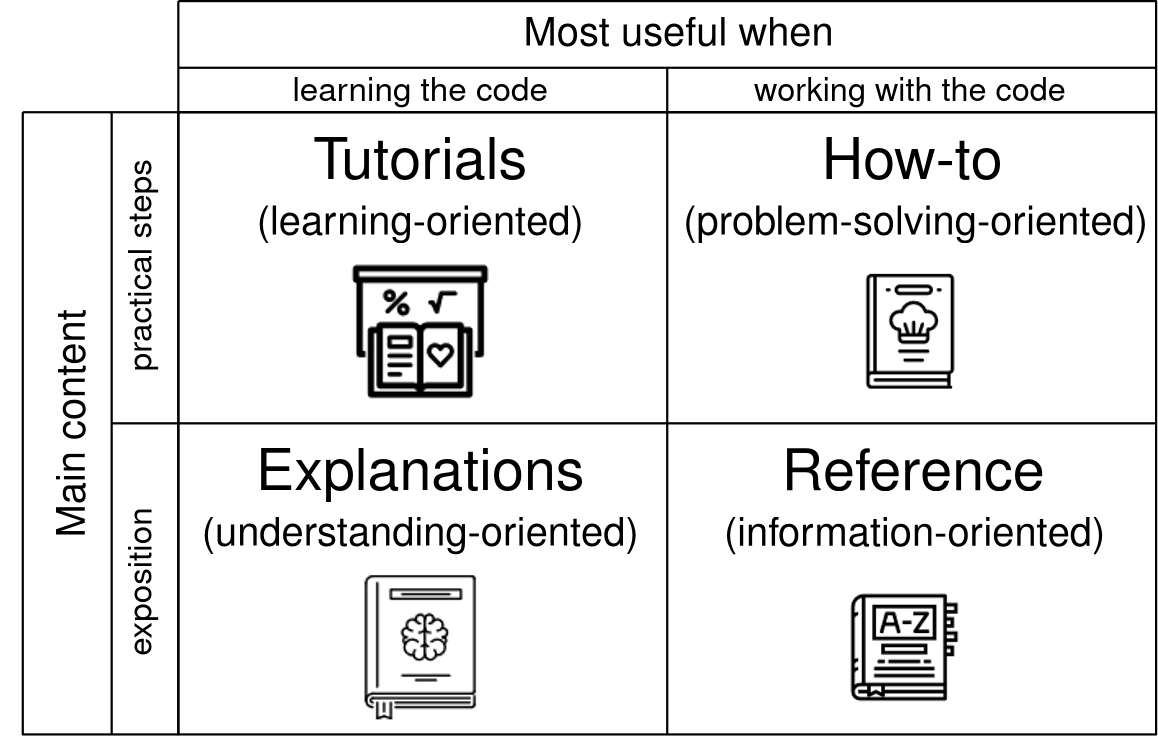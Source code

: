 <?xml version="1.0"?>
<!DOCTYPE ipe SYSTEM "ipe.dtd">
<ipe version="70218" creator="Ipe 7.2.21">
<info created="D:20211125182417" modified="D:20211126093818"/>
<preamble>\renewcommand{\familydefault}{\sfdefault}
\usepackage{helvet}</preamble>
<bitmap id="1" width="128" height="128" BitsPerComponent="8" ColorSpace="DeviceGrayAlpha" Filter="FlateDecode" length="39" alphaLength="860" encoding="base64">
eNrtwTEBAAAAwqD1T20MH6AAAAAAAAAAAAAAAAAAAACAtwFAAAABeNrtms9qFDEYwPMIeQPz
BCUPoJAH8JBjj3PoA+TQiyAEvLS3XMSTJRd76iEXoSeZgwctIgErtFBlWBQ9SIl169a/fGZm
drvBLsvuxslAze+wySzM/na+JF+SIQhlMplMJpPJZDJTmL2AGAY0Si+gLG6z1dl4exD19E5G
xm/vfczd0uJIv7Ixdw+eNIXhPfmP95qikj35rc7+wC+qxeEd+HUlF6VSXfjLpsBkHuM7O/Sr
uRlXde4nfB6kQ3/FF6WT9pdLTHyyi/GPFyfnv+zP/mvuZ0oVCAsjcS9+Aa6COxVYcKQHP3UK
+5x8RhGpdGo/k9qAf2oMr2vNUM5uhK78GqwFWPe10Y7/ePnLlc6xZH4BBUK3Tl/5T79FourL
vn/40iXzG9N0AAva+7GrO0LdFDyVvxJtSXD9/GTc8jN2i9346eGLy/pITWprcDeNXzoAMbmA
o8nixHdISxP4OUi8NVlhCfje5B5inWXMVgn8uv5NKnwEiLbwzYHxVSw5rv8a6d6vLscZMYo6
KZSahoakiL8IrsJOz8oU8UcPgu4X+j/AkKfwq3N7k3LBAn99iR+e/h3+bvyVxAb8GHR87MfK
1dcFvpIpuvE/ds73dqqBtn7jBPZ/AracSOEv4LzNuMwXP/f9OCDj749xCj+GzWmP9zvuS+mn
3ST5l067WWm/2ulgUFUSPwu7eTj+tUVp4l9MX0u2/rKplzrN/GvqDFy0663Wr10zF7E0fuxs
MV4Djed/DMwnAZVq/ePzD1w8b6q/n7b+c6iTQLL1Ny+eneFmMvrYLgPuMZp2/+EbgWHu9sAX
ckbou9//+AUXaEwrmBn6BPtPwnBQ5P1/9mf/9ff7rc8cSOd+4eYh/5v2JyaEpJ9/ygDD8vi7
rn7N+vVH0Lc/7vyH9+ONzWJ1tk+izr/YXeWijv/8OIw6/2MHTkQeIFIxdw+A4+19vTIqsv+d
niI9PCpXxkT6h2/QlTc6Kcef+ow0yGajX/gcJCTS1TKUkX4KHHHe5N/61YIuEZfLUKBHJ1Hh
M6AYCv3zz55cYe1wEJe/RH2gJPCbJRPAkMVmUEZCP+VLsX4D/QMCfy/Ufi379TfrgP78ZOc+
7s3/rrQwAjAHPfmHo7LAqDAwQJlMJpPJZDKZTAx/AGKF0l8=
</bitmap>
<bitmap id="2" width="128" height="128" BitsPerComponent="8" ColorSpace="DeviceGrayAlpha" Filter="FlateDecode" length="39" alphaLength="721" encoding="base64">
eNrtwTEBAAAAwqD1T20MH6AAAAAAAAAAAAAAAAAAAACAtwFAAAABeNrtmuGRgyAQhSmBEihh
S6AESrAEOqAESrAESrAESqAESuAAjUaDuZwKmUv2/cjc5IyfwvJ2FyUEhUKhUCgUCoWaxW04
J30KL8NpDSfw1AevpAtOHpRyIXTH+RCCIsQGe/wO8hmOSoQgzvGJDz3yP41PlS3LqBZ85vaX
u6U1+ePJhxD8UFS8gH457nK+yas5rmlDd37hgo+f/bLqr+RHO0x2Sp+4erxCkn4xX/Kl9w9K
snxOr0RRyudjQSmoGH/iWb4RDdbfflr0so3/lIdfAEX//S4+BcHZu/iUWz8WeeId/Pvi2EJz
fhfv3feSC2XSyofGfBltWE9TDzHjBN6UzyK+W1mib8rvN5W9KlfadeovLnUsArapPygJDfhg
xkW3me+u2PBdz+/8TmM3rUYvqvJT7h0k8ILrcRBdKgGhIn8T9sWW2VXkx7CXz3+kV0dczXfb
sC/VwKYaH17Y0dD3TnQxnz8UmIQWIoBV5MutD299V1Xk08X2qOon20lGRLVaehBXM/48m0NB
Lvx409NEcF8x/tJXw9yNmYXv5ibNBs8r+l80OMtvVsBu/HldcLdeIZfzabZ5I/J/5Y2vxs9c
Dq6a4wr5T+c0w6ZYHPl5+CGnH1V//0O6nGTyBGT+OPwpNmTV/Y87i4FpAjJ/HH7xaE71+Fqp
OBE21b69SjsCKv3Zjv9S9//BfM4e1LXkw97hLfii9FyBDveJr27/sbMDalr1P1C8AMva9V+d
7jfSHcX9ny/h07Ja8dnOY1FLmvlPWdBo/KUuSmL8fw+frrN/az51v629yvztoxfaePxh/a4B
YPwjH/mbRH3qDSSRttRjs52ay0PSttCS/Il/Woa8k+8lOce3wI5rWG2FH42/4zIfwRfOH9Ul
fH0i/q7gs4dO81X5fz7//NeHPXX5scTyujuuYd6sP6gL3j89eQH+rAFTgkKhUCgUCoVCzfoB
1T2IEQ==
</bitmap>
<bitmap id="3" width="128" height="128" BitsPerComponent="8" ColorSpace="DeviceGrayAlpha" Filter="FlateDecode" length="39" alphaLength="872" encoding="base64">
eNrtwTEBAAAAwqD1T20MH6AAAAAAAAAAAAAAAAAAAACAtwFAAAABeNrtmjFu5CAUQOlSLkdw
lWYbqhSbxk3KlWiidBu2H0U0qd1szxF8BKRcwEewcgKOwN6ABWzP4BlPEvD3MCvxGk8ycp7B
n8+HgFChUCgUCoVCoVDwYELZSvAKu1BmNTpZXwPYLVWivtH24Xtj+jW93yX7a/vobVUZI9cE
UJvqx7blHKFs/sYYgTL6ldEVjF80A3XMfWT07v1VLHjyT/DI6BMzfx877NQqPzOGAfkZtTQA
fhlB4PfxR9f7dVz4Xo3faEeCn3C85K+F52g4iQPsyJ8Yf37qOPVXepzXZnkFh6FHZv5+hMH4
2WRh5/zuyY7ffyzO0tVL/W9DmxJiv2/nCWugtr3TIBB/txx/avigl+NR2Pvw3C+4hcb7+aJ/
SszLDbPDTBO0EH8y3r88/rjt/vAB55P2fpht5pdju/HwxY83z699bLQn459RBue3LdTUMwTA
76F5f6a+UXgh/1VwfhqO83rud5mBom39Tei3A+3mm+fGdU03ztmn+RfOb0cfHzku7e2j9XjJ
Dxh/JPhL/XwE2syj66X5xydfAePnQ3abUg2b18vN+fkXwfilD7p9idbOEp/puwGymV+F71zP
fzhAZ/5mXAqR9X7byTKsrQ/x5tu/7IeqP4f8E/RmVX2t/oH0J9Rf3HW+APDXEWxQf6bW/7n9
WjnW+nkTCYeNv/T1rxphmfww+W9Edp8it/TryA23Kf/W+fww8//e3398Y391fs44pF+RDzn1
w9Sf6e8/t1/1PZy/EZ/SbBl/CfnPb79k9KfmP143OKffnIQuebLYTPr96QzfbVXurmQb/5v7
3TtCu3Ohv0Po3V3fQPwtwTn98iT+HnaWR4Tudme4Q+jRXR82m39z1x8X9Avahu//+T2KZ+j4
f40rv1+h/S9/o3hZ7+c46/tvryv+b39GcQvtv3j8XZn//jWK+5J//3s/JpRnOv/g6j+h853/
YAaMdL8Wfu+O2UXf1J/Bx637/7C7Gix6P13/wsWfxiirX9jFvBr37qy0lrLy608Vg070D/uV
+wNQfe33H2WlLxR/2M//3dT+cHkd1f7k81fhPxd8ozvK/INc5v27G7vDZrq1+6hQF/Nj5ca/
P7tCRS/oiDx8/BIy/fyZzpn/XA+0IHq94gAkZXw1BBUKhUKhUCgUCoWJf0sRAmU=
</bitmap>
<bitmap id="4" width="128" height="128" BitsPerComponent="8" ColorSpace="DeviceGrayAlpha" Filter="FlateDecode" length="39" alphaLength="835" encoding="base64">
eNrtwTEBAAAAwqD1T20MH6AAAAAAAAAAAAAAAAAAAACAtwFAAAABeNrtmt11tCAQhilhSrAE
SqAE7nNDCXRACZZgCZRACZZgCZTgx4Dr+kcSdVhPzsd7kZyzRB6QmeGFLGNVVVVVVVVVVVVV
VQ8LtKEVnMMPI7H8Kb4YySXP8CU9X53lW0Ume4Xf0kWz+Yv8ni753BX+k/H3dP6xnho/nCuA
TGEE0GQfzkWdxLMmPORooh+zv2GVf5cvWmse5LdxG40dgeBHm7bpJrVAz59KEn4G3WGH+p1t
HT0/MBUPtiThPRy/58lsGHp+eP2chULeRPxRNRvGoZlUYP3x7YZK0mfxPFiGkvGXSvLXIR7S
AFVJfpi474/x1oep2xyFrv5AevlcivXHcX8dch6XkI/4LywE/apDFeJyyC0/HT/Nvk376Tb2
g0xZfsIDpnfA6d12PYqy/BR6Ap2p3E4WD0y+bP2XKfJx/rrb5VqbXX6y/JsSL5XZbQEGv1mR
EvGXfmIhOihB/GP+Qxpxxs5V//XX+SC6I+lYcLhujxoVIV/nTjUOwObaNB3f5q918hdFjoTf
oKn1l26c0Ag3d/nzQVSKraSZzOauRajltdcdPp+nc9SDzu26zfwYL8mHXAMp34k+14PP7Lrx
aeFo+BZtP/awrgL6Jz4aBkp+43c3Oh/l802Cmc/zW/6SeYa/dGMP8Dt4ac0H7awJf2FcZx5Y
f5F2ARsDtOeF+LDf4BJ/kxhDIT7Tbin8l0rit3FhkGaAOxxYGX6u/g3JjbsYnoAP0PBHr37F
91MSJAceImDJ195f5o96xYfVtWoz893ydlljli752d3rew07Pmzqr3jx8WT2On0Ijw1bvofT
fNl77/V38S/n/HPzALiPRWrBV6Ebp9hFrd5/s3r//L3/4ZEs3kxGPGzy745+FX9pAANEfAfs
8/w0AFx7C6wYX9ul2pX/gH46ELBi/CYbf/MAemDl+PHXoszz9f4bdoEXvtj6w1I7/yeBFeaf
8r/0/Hnez/Dd23g8wYf9dxk+O//Jf1j11Po/HX//M9/ur5iMRL40+xZLzz8tQn53hW/p+PzK
9ZOg4wdbeSQdDemgDxuBUfEdz0knj5wTEf+WbvKbh/ns5hfxBrjJ5629oe7u9Kuqqqqqqqqq
qqqqCPUP2l5bDg==
</bitmap>
<ipestyle name="basic">
<symbol name="arrow/arc(spx)">
<path stroke="sym-stroke" fill="sym-stroke" pen="sym-pen">
0 0 m
-1 0.333 l
-1 -0.333 l
h
</path>
</symbol>
<symbol name="arrow/farc(spx)">
<path stroke="sym-stroke" fill="white" pen="sym-pen">
0 0 m
-1 0.333 l
-1 -0.333 l
h
</path>
</symbol>
<symbol name="arrow/ptarc(spx)">
<path stroke="sym-stroke" fill="sym-stroke" pen="sym-pen">
0 0 m
-1 0.333 l
-0.8 0 l
-1 -0.333 l
h
</path>
</symbol>
<symbol name="arrow/fptarc(spx)">
<path stroke="sym-stroke" fill="white" pen="sym-pen">
0 0 m
-1 0.333 l
-0.8 0 l
-1 -0.333 l
h
</path>
</symbol>
<symbol name="mark/circle(sx)" transformations="translations">
<path fill="sym-stroke">
0.6 0 0 0.6 0 0 e
0.4 0 0 0.4 0 0 e
</path>
</symbol>
<symbol name="mark/disk(sx)" transformations="translations">
<path fill="sym-stroke">
0.6 0 0 0.6 0 0 e
</path>
</symbol>
<symbol name="mark/fdisk(sfx)" transformations="translations">
<group>
<path fill="sym-fill">
0.5 0 0 0.5 0 0 e
</path>
<path fill="sym-stroke" fillrule="eofill">
0.6 0 0 0.6 0 0 e
0.4 0 0 0.4 0 0 e
</path>
</group>
</symbol>
<symbol name="mark/box(sx)" transformations="translations">
<path fill="sym-stroke" fillrule="eofill">
-0.6 -0.6 m
0.6 -0.6 l
0.6 0.6 l
-0.6 0.6 l
h
-0.4 -0.4 m
0.4 -0.4 l
0.4 0.4 l
-0.4 0.4 l
h
</path>
</symbol>
<symbol name="mark/square(sx)" transformations="translations">
<path fill="sym-stroke">
-0.6 -0.6 m
0.6 -0.6 l
0.6 0.6 l
-0.6 0.6 l
h
</path>
</symbol>
<symbol name="mark/fsquare(sfx)" transformations="translations">
<group>
<path fill="sym-fill">
-0.5 -0.5 m
0.5 -0.5 l
0.5 0.5 l
-0.5 0.5 l
h
</path>
<path fill="sym-stroke" fillrule="eofill">
-0.6 -0.6 m
0.6 -0.6 l
0.6 0.6 l
-0.6 0.6 l
h
-0.4 -0.4 m
0.4 -0.4 l
0.4 0.4 l
-0.4 0.4 l
h
</path>
</group>
</symbol>
<symbol name="mark/cross(sx)" transformations="translations">
<group>
<path fill="sym-stroke">
-0.43 -0.57 m
0.57 0.43 l
0.43 0.57 l
-0.57 -0.43 l
h
</path>
<path fill="sym-stroke">
-0.43 0.57 m
0.57 -0.43 l
0.43 -0.57 l
-0.57 0.43 l
h
</path>
</group>
</symbol>
<symbol name="arrow/fnormal(spx)">
<path stroke="sym-stroke" fill="white" pen="sym-pen">
0 0 m
-1 0.333 l
-1 -0.333 l
h
</path>
</symbol>
<symbol name="arrow/pointed(spx)">
<path stroke="sym-stroke" fill="sym-stroke" pen="sym-pen">
0 0 m
-1 0.333 l
-0.8 0 l
-1 -0.333 l
h
</path>
</symbol>
<symbol name="arrow/fpointed(spx)">
<path stroke="sym-stroke" fill="white" pen="sym-pen">
0 0 m
-1 0.333 l
-0.8 0 l
-1 -0.333 l
h
</path>
</symbol>
<symbol name="arrow/linear(spx)">
<path stroke="sym-stroke" pen="sym-pen">
-1 0.333 m
0 0 l
-1 -0.333 l
</path>
</symbol>
<symbol name="arrow/fdouble(spx)">
<path stroke="sym-stroke" fill="white" pen="sym-pen">
0 0 m
-1 0.333 l
-1 -0.333 l
h
-1 0 m
-2 0.333 l
-2 -0.333 l
h
</path>
</symbol>
<symbol name="arrow/double(spx)">
<path stroke="sym-stroke" fill="sym-stroke" pen="sym-pen">
0 0 m
-1 0.333 l
-1 -0.333 l
h
-1 0 m
-2 0.333 l
-2 -0.333 l
h
</path>
</symbol>
<symbol name="arrow/mid-normal(spx)">
<path stroke="sym-stroke" fill="sym-stroke" pen="sym-pen">
0.5 0 m
-0.5 0.333 l
-0.5 -0.333 l
h
</path>
</symbol>
<symbol name="arrow/mid-fnormal(spx)">
<path stroke="sym-stroke" fill="white" pen="sym-pen">
0.5 0 m
-0.5 0.333 l
-0.5 -0.333 l
h
</path>
</symbol>
<symbol name="arrow/mid-pointed(spx)">
<path stroke="sym-stroke" fill="sym-stroke" pen="sym-pen">
0.5 0 m
-0.5 0.333 l
-0.3 0 l
-0.5 -0.333 l
h
</path>
</symbol>
<symbol name="arrow/mid-fpointed(spx)">
<path stroke="sym-stroke" fill="white" pen="sym-pen">
0.5 0 m
-0.5 0.333 l
-0.3 0 l
-0.5 -0.333 l
h
</path>
</symbol>
<symbol name="arrow/mid-double(spx)">
<path stroke="sym-stroke" fill="sym-stroke" pen="sym-pen">
1 0 m
0 0.333 l
0 -0.333 l
h
0 0 m
-1 0.333 l
-1 -0.333 l
h
</path>
</symbol>
<symbol name="arrow/mid-fdouble(spx)">
<path stroke="sym-stroke" fill="white" pen="sym-pen">
1 0 m
0 0.333 l
0 -0.333 l
h
0 0 m
-1 0.333 l
-1 -0.333 l
h
</path>
</symbol>
<pen name="heavier" value="0.8"/>
<pen name="fat" value="1.2"/>
<pen name="ultrafat" value="2"/>
<symbolsize name="large" value="5"/>
<symbolsize name="small" value="2"/>
<symbolsize name="tiny" value="1.1"/>
<arrowsize name="large" value="10"/>
<arrowsize name="small" value="5"/>
<arrowsize name="tiny" value="3"/>
<color name="red" value="1 0 0"/>
<color name="blue" value="0 0 1"/>
<color name="green" value="0 1 0"/>
<color name="yellow" value="1 1 0"/>
<color name="orange" value="1 0.647 0"/>
<color name="gold" value="1 0.843 0"/>
<color name="purple" value="0.627 0.125 0.941"/>
<color name="gray" value="0.745"/>
<color name="brown" value="0.647 0.165 0.165"/>
<color name="navy" value="0 0 0.502"/>
<color name="pink" value="1 0.753 0.796"/>
<color name="seagreen" value="0.18 0.545 0.341"/>
<color name="turquoise" value="0.251 0.878 0.816"/>
<color name="violet" value="0.933 0.51 0.933"/>
<color name="darkblue" value="0 0 0.545"/>
<color name="darkcyan" value="0 0.545 0.545"/>
<color name="darkgray" value="0.663"/>
<color name="darkgreen" value="0 0.392 0"/>
<color name="darkmagenta" value="0.545 0 0.545"/>
<color name="darkorange" value="1 0.549 0"/>
<color name="darkred" value="0.545 0 0"/>
<color name="lightblue" value="0.678 0.847 0.902"/>
<color name="lightcyan" value="0.878 1 1"/>
<color name="lightgray" value="0.827"/>
<color name="lightgreen" value="0.565 0.933 0.565"/>
<color name="lightyellow" value="1 1 0.878"/>
<dashstyle name="dotted" value="[1 3] 0"/>
<dashstyle name="dashed" value="[4] 0"/>
<dashstyle name="dash dotted" value="[4 2 1 2] 0"/>
<dashstyle name="dash dot dotted" value="[4 2 1 2 1 2] 0"/>
<textsize name="large" value="\large"/>
<textsize name="Large" value="\Large"/>
<textsize name="LARGE" value="\LARGE"/>
<textsize name="huge" value="\huge"/>
<textsize name="Huge" value="\Huge"/>
<textsize name="small" value="\small"/>
<textsize name="footnote" value="\footnotesize"/>
<textsize name="tiny" value="\tiny"/>
<textstyle name="center" begin="\begin{center}" end="\end{center}"/>
<textstyle name="itemize" begin="\begin{itemize}" end="\end{itemize}"/>
<textstyle name="item" begin="\begin{itemize}\item{}" end="\end{itemize}"/>
<gridsize name="4 pts" value="4"/>
<gridsize name="8 pts (~3 mm)" value="8"/>
<gridsize name="16 pts (~6 mm)" value="16"/>
<gridsize name="32 pts (~12 mm)" value="32"/>
<gridsize name="10 pts (~3.5 mm)" value="10"/>
<gridsize name="20 pts (~7 mm)" value="20"/>
<gridsize name="14 pts (~5 mm)" value="14"/>
<gridsize name="28 pts (~10 mm)" value="28"/>
<gridsize name="56 pts (~20 mm)" value="56"/>
<anglesize name="90 deg" value="90"/>
<anglesize name="60 deg" value="60"/>
<anglesize name="45 deg" value="45"/>
<anglesize name="30 deg" value="30"/>
<anglesize name="22.5 deg" value="22.5"/>
<opacity name="10%" value="0.1"/>
<opacity name="30%" value="0.3"/>
<opacity name="50%" value="0.5"/>
<opacity name="75%" value="0.75"/>
<tiling name="falling" angle="-60" step="4" width="1"/>
<tiling name="rising" angle="30" step="4" width="1"/>
</ipestyle>
<page>
<layer name="alpha"/>
<view layers="alpha" active="alpha"/>
<path layer="alpha" matrix="0.980769 0 0 1 9.23077 0" fill="white">
64 776 m
64 512 l
480 512 l
480 776 l
h
</path>
<text matrix="1 0 0 1 27.9278 -152" transformations="translations" pos="128 752" stroke="black" type="label" width="118.292" height="14.927" depth="4.31" valign="baseline" size="huge">Explanations</text>
<text matrix="1 0 0 1 -79.4512 20" transformations="translations" pos="256 692" stroke="black" type="label" width="77.05" height="14.929" depth="0.34" valign="baseline" size="huge">Tutorials</text>
<text matrix="0.975762 0 0 1 156.656 44" transformations="translations" pos="208 668" stroke="black" type="label" width="65.128" height="14.929" depth="0.34" valign="baseline" size="huge">How-to</text>
<text matrix="0.975762 0 0 1 -6.08464 -136.083" transformations="translations" pos="360 736" stroke="black" type="label" width="94.695" height="15.095" depth="0.34" valign="baseline" size="huge">Reference</text>
<text matrix="0.975762 0 0 1 -35.5097 104" pos="380 636" stroke="black" type="label" width="115.007" height="8.637" depth="2.66" valign="baseline" size="large">working with the code</text>
<text matrix="1 0 0 1 -38.9292 164" transformations="translations" pos="208 576" stroke="black" type="label" width="92.006" height="8.637" depth="2.66" valign="baseline" size="large">learning the code</text>
<text matrix="0 1 -1 0 734.353 302.782" transformations="rigid" pos="340 616" stroke="black" type="label" width="76.285" height="8.64" depth="2.49" valign="baseline" size="large">practical steps</text>
<text matrix="0 1 -1 0 726.353 416.291" transformations="rigid" pos="124 608" stroke="black" type="label" width="53.463" height="8.64" depth="2.49" valign="baseline" size="large">exposition</text>
<path stroke="black" pen="heavier">
128 736 m
128 512 l
480 512 l
480 736 l
h
</path>
<path stroke="black" pen="heavier">
72 736 m
480 736 l
</path>
<path stroke="black" pen="heavier">
304 752 m
304 512 l
</path>
<path stroke="black" pen="heavier">
104 624 m
480 624 l
</path>
<path stroke="black" pen="heavier">
128 776 m
128 512 l
</path>
<text matrix="1.27553 0 0 3.22161 -181.395 -1224.51" transformations="translations" pos="340 616" stroke="black" type="label" width="111.626" height="10.486" depth="0.23" valign="baseline" size="Large">Most useful when</text>
<path stroke="black" pen="heavier">
128 752 m
480 752 l
</path>
<text matrix="1 0 0 1 -35.8092 36" transformations="translations" pos="192 656" stroke="black" type="label" width="117.766" height="10.482" depth="3.19" valign="baseline" size="Large">(learning-oriented)</text>
<text matrix="0.975762 0 0 1 122.405 36" transformations="translations" pos="192 656" stroke="black" type="label" width="167.332" height="10.482" depth="3.19" valign="baseline" size="Large">(problem-solving-oriented)</text>
<text matrix="1 0 0 1 -55.5712 -76" transformations="translations" pos="192 656" stroke="black" type="label" width="157.29" height="10.482" depth="3.19" valign="baseline" size="Large">(understanding-oriented)</text>
<text matrix="0.975762 0 0 1 137.076 -76.0995" transformations="translations" pos="192 656" stroke="black" type="label" width="137.262" height="10.481" depth="2.99" valign="baseline" size="Large">(information-oriented)</text>
<text matrix="0 1 -1 0 710.353 242.935" transformations="rigid" pos="340 616" stroke="black" type="label" width="82.131" height="10.372" depth="0.23" valign="baseline" size="Large">Main content</text>
<image matrix="0.616955 0 0 0.616955 205.817 283.648" rect="249.5 373 345.5 469" bitmap="3"/>
<path stroke="black" pen="heavier">
104 736 m
104 512 l
</path>
<image matrix="0.610523 0 0 0.625689 209.759 393.724" rect="249.5 373 345.5 469" bitmap="2"/>
<image matrix="0.782787 0 0 0.782787 -17.8054 327.585" rect="249.5 373 345.5 469" bitmap="4"/>
<path stroke="black" pen="heavier">
128 776 m
480 776 l
480 736 l
</path>
<path stroke="black" pen="heavier">
72 736 m
72 512 l
128 512 l
</path>
<image matrix="0.785712 0 0 0.785712 -18.6757 212.601" rect="249.5 373 345.5 469" bitmap="1"/>
<path stroke="black">
64 768 m
64 768 l
64 768 l
64 768 l
h
</path>
</page>
</ipe>
